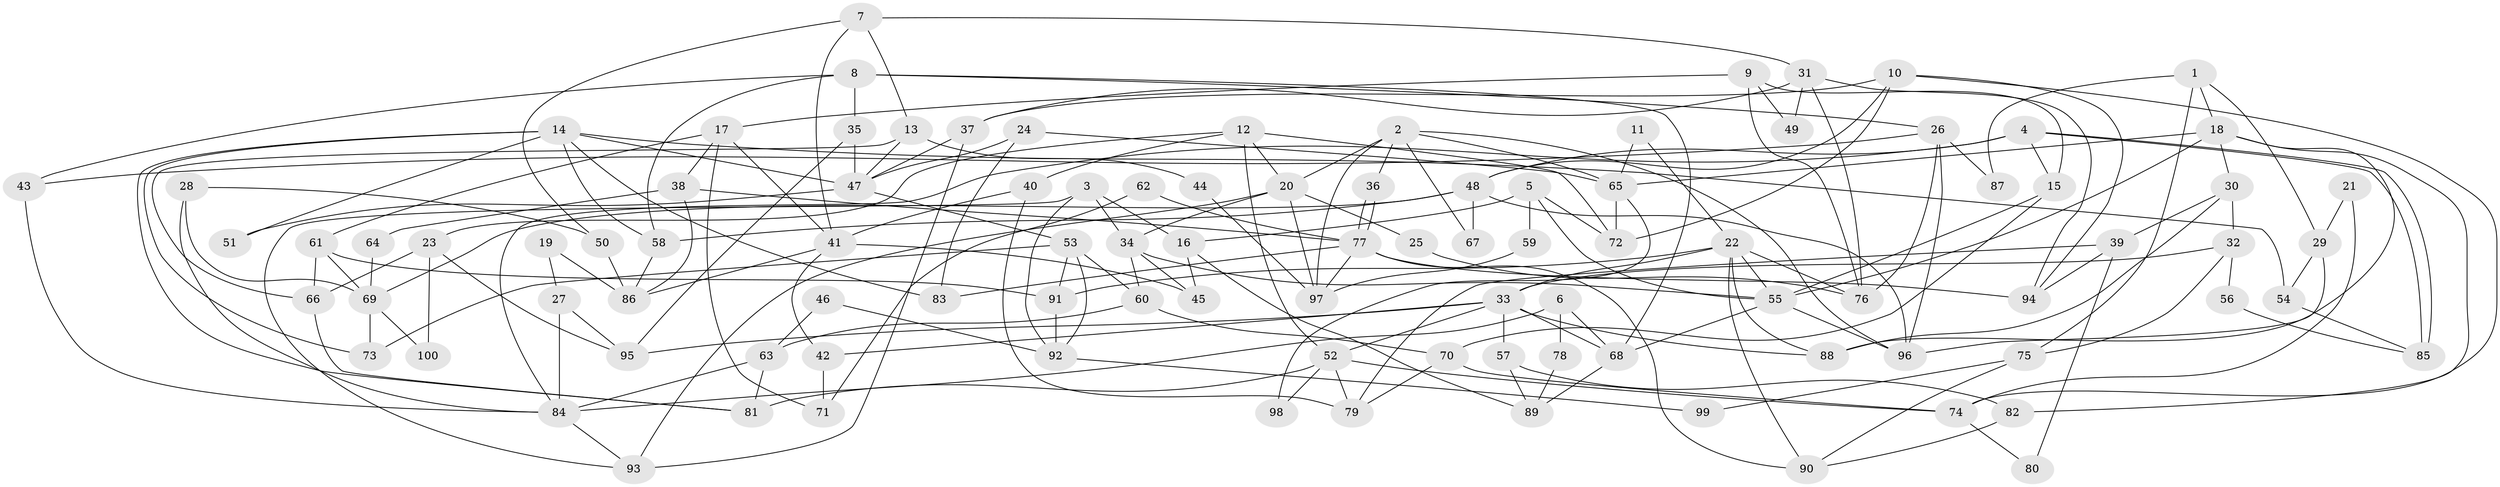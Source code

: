// coarse degree distribution, {6: 0.06, 8: 0.1, 4: 0.16, 13: 0.02, 5: 0.1, 7: 0.06, 10: 0.04, 2: 0.16, 12: 0.04, 3: 0.18, 9: 0.06, 11: 0.02}
// Generated by graph-tools (version 1.1) at 2025/18/03/04/25 18:18:57]
// undirected, 100 vertices, 200 edges
graph export_dot {
graph [start="1"]
  node [color=gray90,style=filled];
  1;
  2;
  3;
  4;
  5;
  6;
  7;
  8;
  9;
  10;
  11;
  12;
  13;
  14;
  15;
  16;
  17;
  18;
  19;
  20;
  21;
  22;
  23;
  24;
  25;
  26;
  27;
  28;
  29;
  30;
  31;
  32;
  33;
  34;
  35;
  36;
  37;
  38;
  39;
  40;
  41;
  42;
  43;
  44;
  45;
  46;
  47;
  48;
  49;
  50;
  51;
  52;
  53;
  54;
  55;
  56;
  57;
  58;
  59;
  60;
  61;
  62;
  63;
  64;
  65;
  66;
  67;
  68;
  69;
  70;
  71;
  72;
  73;
  74;
  75;
  76;
  77;
  78;
  79;
  80;
  81;
  82;
  83;
  84;
  85;
  86;
  87;
  88;
  89;
  90;
  91;
  92;
  93;
  94;
  95;
  96;
  97;
  98;
  99;
  100;
  1 -- 18;
  1 -- 75;
  1 -- 29;
  1 -- 87;
  2 -- 96;
  2 -- 65;
  2 -- 20;
  2 -- 36;
  2 -- 67;
  2 -- 97;
  3 -- 34;
  3 -- 93;
  3 -- 16;
  3 -- 92;
  4 -- 48;
  4 -- 85;
  4 -- 85;
  4 -- 15;
  4 -- 84;
  5 -- 72;
  5 -- 55;
  5 -- 16;
  5 -- 59;
  6 -- 68;
  6 -- 84;
  6 -- 78;
  7 -- 31;
  7 -- 50;
  7 -- 13;
  7 -- 41;
  8 -- 43;
  8 -- 35;
  8 -- 26;
  8 -- 58;
  8 -- 68;
  9 -- 15;
  9 -- 17;
  9 -- 49;
  9 -- 76;
  10 -- 48;
  10 -- 37;
  10 -- 72;
  10 -- 74;
  10 -- 94;
  11 -- 65;
  11 -- 22;
  12 -- 40;
  12 -- 20;
  12 -- 23;
  12 -- 52;
  12 -- 72;
  13 -- 47;
  13 -- 44;
  13 -- 66;
  14 -- 83;
  14 -- 58;
  14 -- 47;
  14 -- 51;
  14 -- 54;
  14 -- 73;
  14 -- 81;
  15 -- 55;
  15 -- 70;
  16 -- 45;
  16 -- 89;
  17 -- 41;
  17 -- 61;
  17 -- 38;
  17 -- 71;
  18 -- 88;
  18 -- 30;
  18 -- 55;
  18 -- 65;
  18 -- 82;
  19 -- 86;
  19 -- 27;
  20 -- 97;
  20 -- 25;
  20 -- 34;
  20 -- 93;
  21 -- 74;
  21 -- 29;
  22 -- 55;
  22 -- 33;
  22 -- 76;
  22 -- 88;
  22 -- 90;
  22 -- 91;
  23 -- 66;
  23 -- 95;
  23 -- 100;
  24 -- 47;
  24 -- 65;
  24 -- 83;
  25 -- 76;
  26 -- 76;
  26 -- 43;
  26 -- 87;
  26 -- 96;
  27 -- 84;
  27 -- 95;
  28 -- 69;
  28 -- 84;
  28 -- 50;
  29 -- 96;
  29 -- 54;
  30 -- 88;
  30 -- 39;
  30 -- 32;
  31 -- 94;
  31 -- 76;
  31 -- 37;
  31 -- 49;
  32 -- 33;
  32 -- 56;
  32 -- 75;
  33 -- 52;
  33 -- 68;
  33 -- 42;
  33 -- 57;
  33 -- 88;
  33 -- 95;
  34 -- 55;
  34 -- 45;
  34 -- 60;
  35 -- 95;
  35 -- 47;
  36 -- 77;
  36 -- 77;
  37 -- 47;
  37 -- 93;
  38 -- 86;
  38 -- 64;
  38 -- 77;
  39 -- 79;
  39 -- 94;
  39 -- 80;
  40 -- 79;
  40 -- 41;
  41 -- 45;
  41 -- 42;
  41 -- 86;
  42 -- 71;
  43 -- 84;
  44 -- 97;
  46 -- 92;
  46 -- 63;
  47 -- 53;
  47 -- 51;
  48 -- 96;
  48 -- 69;
  48 -- 58;
  48 -- 67;
  50 -- 86;
  52 -- 81;
  52 -- 74;
  52 -- 79;
  52 -- 98;
  53 -- 60;
  53 -- 91;
  53 -- 73;
  53 -- 92;
  54 -- 85;
  55 -- 68;
  55 -- 96;
  56 -- 85;
  57 -- 82;
  57 -- 89;
  58 -- 86;
  59 -- 97;
  60 -- 70;
  60 -- 63;
  61 -- 91;
  61 -- 66;
  61 -- 69;
  62 -- 71;
  62 -- 77;
  63 -- 84;
  63 -- 81;
  64 -- 69;
  65 -- 72;
  65 -- 98;
  66 -- 81;
  68 -- 89;
  69 -- 73;
  69 -- 100;
  70 -- 74;
  70 -- 79;
  74 -- 80;
  75 -- 90;
  75 -- 99;
  77 -- 83;
  77 -- 90;
  77 -- 94;
  77 -- 97;
  78 -- 89;
  82 -- 90;
  84 -- 93;
  91 -- 92;
  92 -- 99;
}
